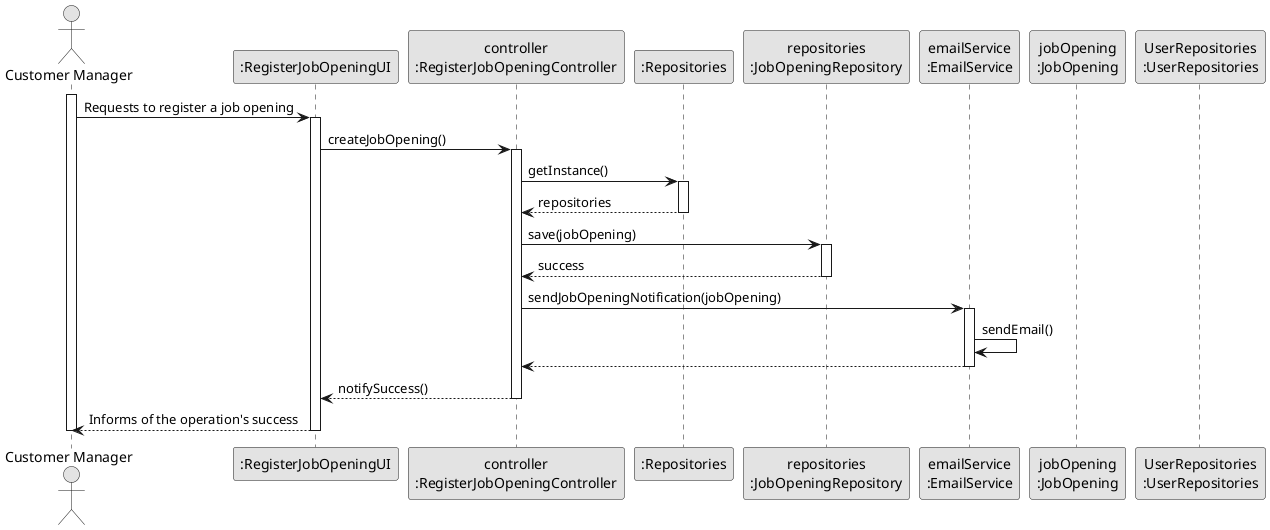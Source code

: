 @startuml
skinparam monochrome true
skinparam packageStyle rectangle
skinparam shadowing false

actor "Customer Manager" as Manager
participant ":RegisterJobOpeningUI" as UI
participant "controller\n:RegisterJobOpeningController" as CTRL
participant ":Repositories" as RepositorySingleton
participant "repositories\n:JobOpeningRepository" as JOREPO
participant "emailService\n:EmailService" as EMSERV
participant "jobOpening\n:JobOpening" as JOB
participant "UserRepositories\n:UserRepositories" as EMREPO
activate Manager

Manager -> UI : Requests to register a job opening
activate UI

UI -> CTRL : createJobOpening()
activate CTRL

CTRL -> RepositorySingleton : getInstance()
activate RepositorySingleton

RepositorySingleton --> CTRL : repositories

deactivate RepositorySingleton

CTRL -> JOREPO : save(jobOpening)
activate JOREPO

JOREPO --> CTRL : success

deactivate JOREPO

CTRL -> EMSERV : sendJobOpeningNotification(jobOpening)
activate EMSERV

EMSERV -> EMSERV : sendEmail()
EMSERV --> CTRL

deactivate EMSERV

CTRL --> UI : notifySuccess()
deactivate CTRL

UI --> Manager : Informs of the operation's success

deactivate UI
deactivate Manager
@enduml